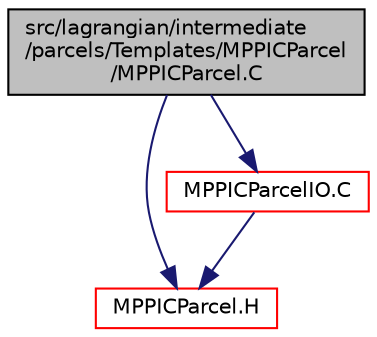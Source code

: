 digraph "src/lagrangian/intermediate/parcels/Templates/MPPICParcel/MPPICParcel.C"
{
  bgcolor="transparent";
  edge [fontname="Helvetica",fontsize="10",labelfontname="Helvetica",labelfontsize="10"];
  node [fontname="Helvetica",fontsize="10",shape=record];
  Node1 [label="src/lagrangian/intermediate\l/parcels/Templates/MPPICParcel\l/MPPICParcel.C",height=0.2,width=0.4,color="black", fillcolor="grey75", style="filled", fontcolor="black"];
  Node1 -> Node2 [color="midnightblue",fontsize="10",style="solid",fontname="Helvetica"];
  Node2 [label="MPPICParcel.H",height=0.2,width=0.4,color="red",URL="$a06555.html"];
  Node1 -> Node3 [color="midnightblue",fontsize="10",style="solid",fontname="Helvetica"];
  Node3 [label="MPPICParcelIO.C",height=0.2,width=0.4,color="red",URL="$a06557.html"];
  Node3 -> Node2 [color="midnightblue",fontsize="10",style="solid",fontname="Helvetica"];
}
